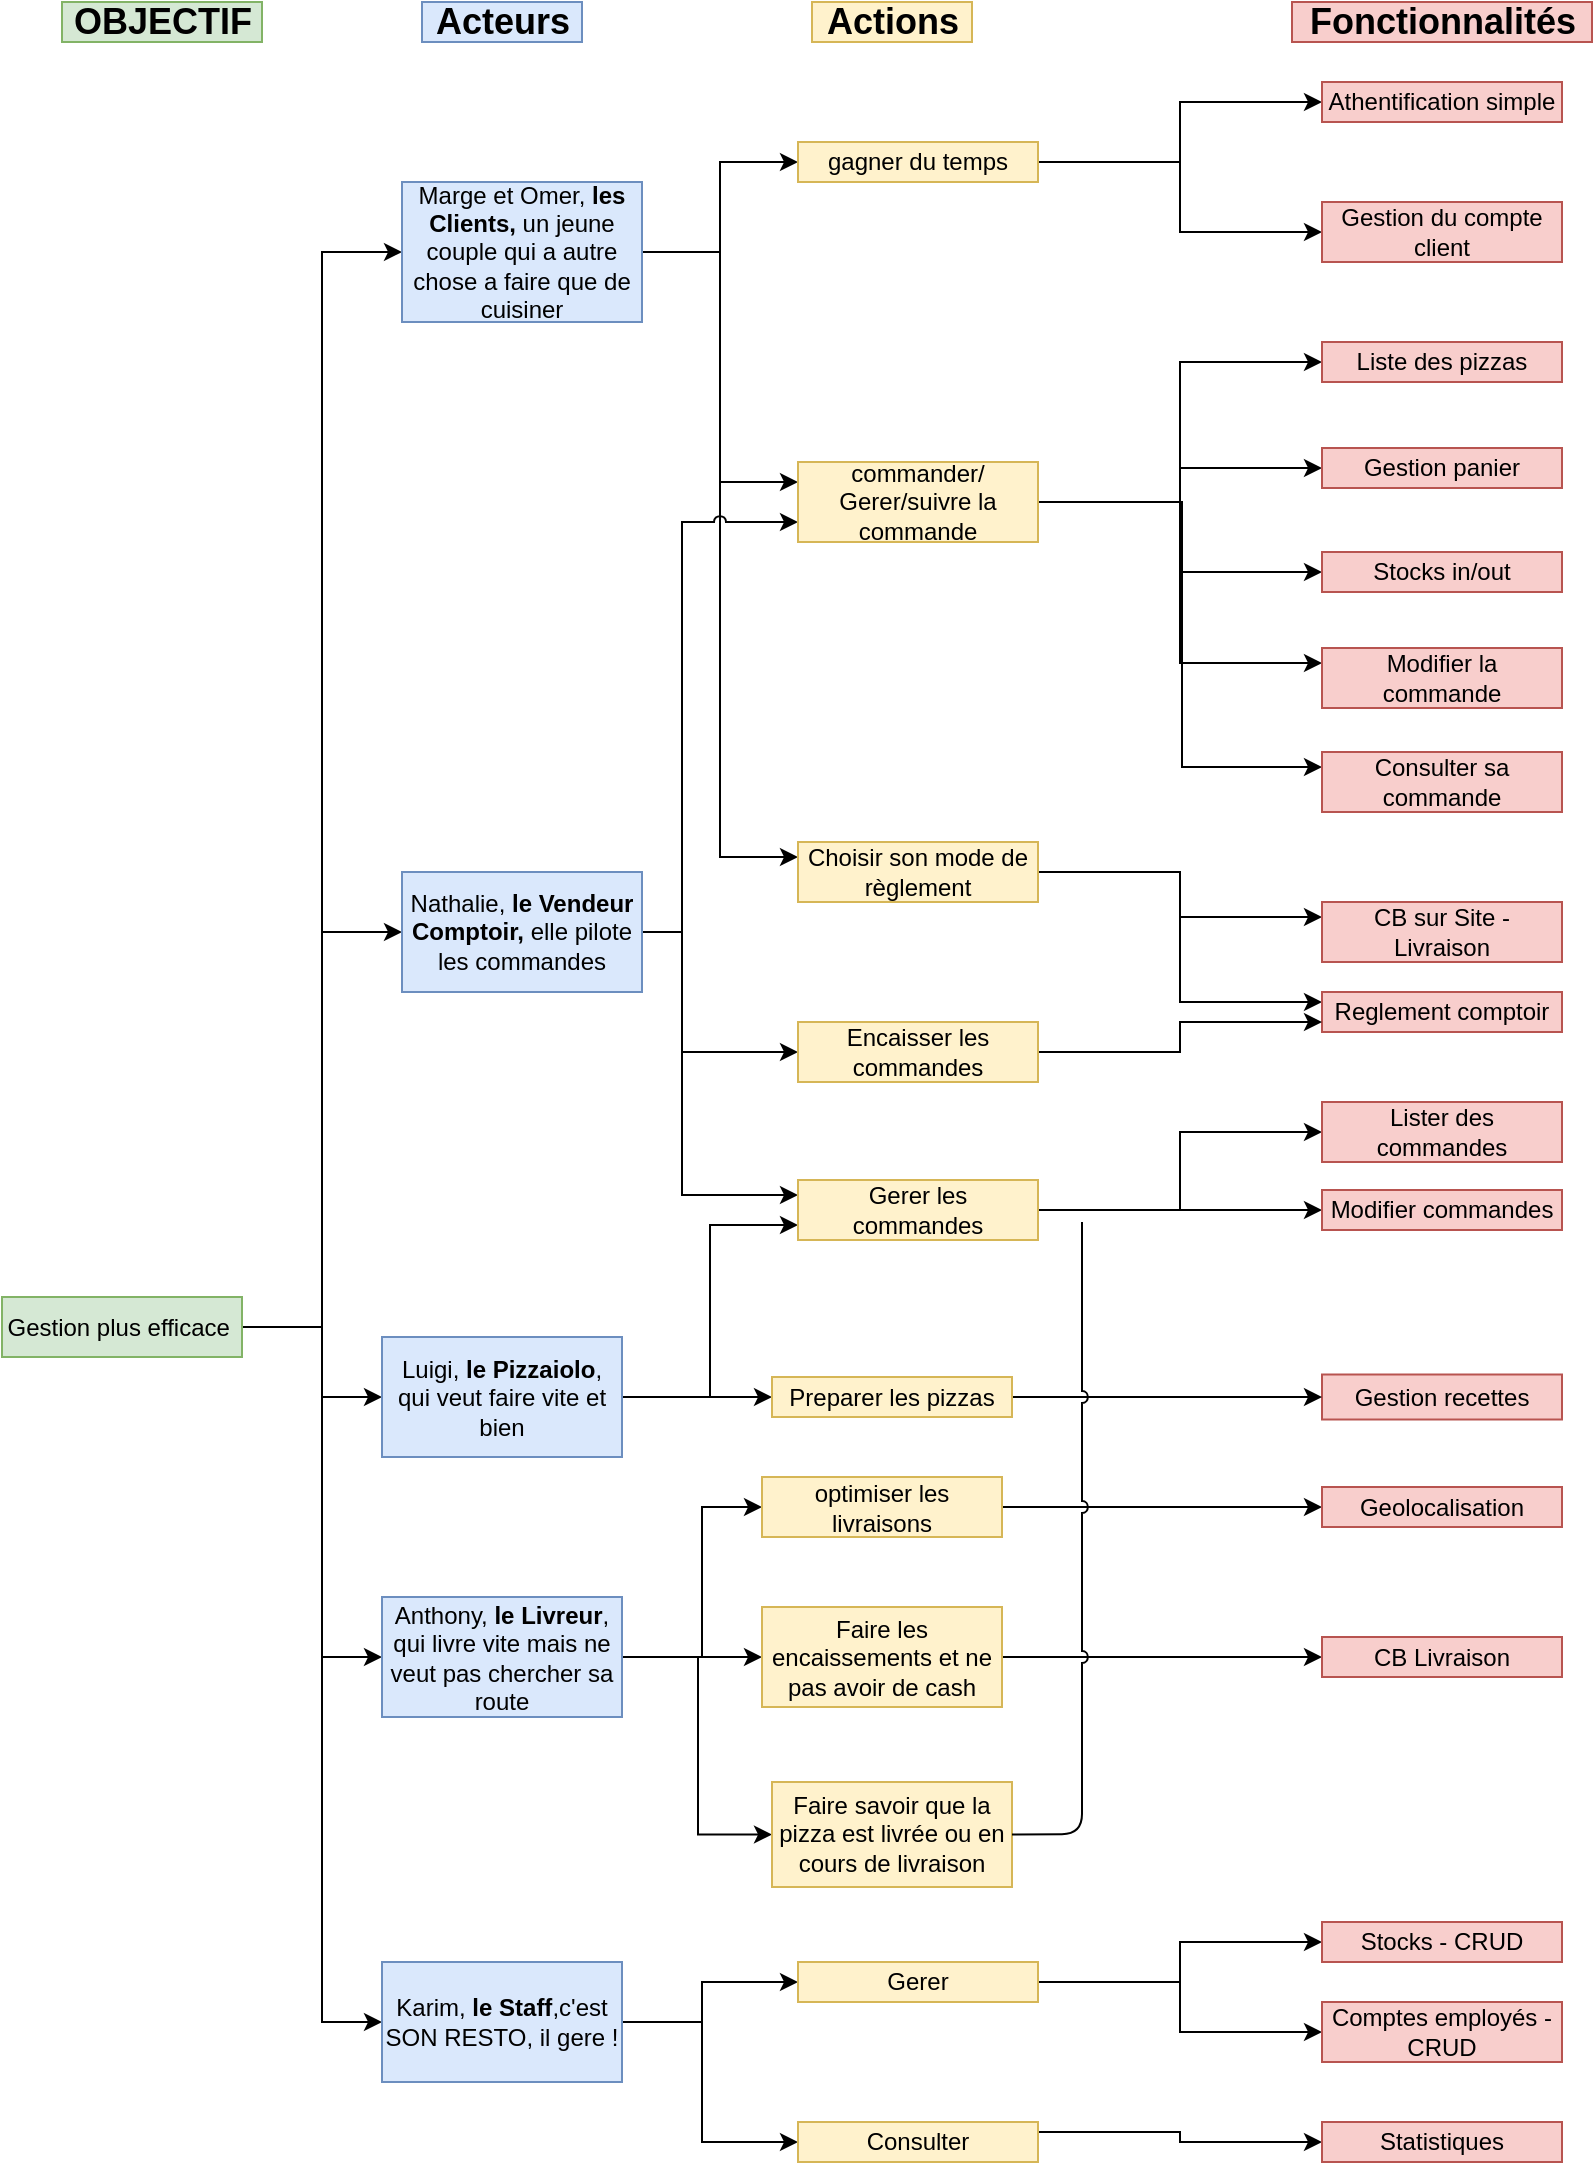 <mxfile version="12.6.5" type="device"><diagram id="FwiFQq1zADN3suIHtnZQ" name="Page-1"><mxGraphModel dx="782" dy="738" grid="1" gridSize="10" guides="1" tooltips="1" connect="1" arrows="1" fold="1" page="1" pageScale="1" pageWidth="827" pageHeight="1169" math="0" shadow="0"><root><mxCell id="0"/><mxCell id="1" parent="0"/><mxCell id="cywsmNQoRFUZsnHLEI58-31" style="edgeStyle=orthogonalEdgeStyle;rounded=0;orthogonalLoop=1;jettySize=auto;html=1;entryX=0;entryY=0.5;entryDx=0;entryDy=0;" parent="1" source="cywsmNQoRFUZsnHLEI58-1" target="cywsmNQoRFUZsnHLEI58-2" edge="1"><mxGeometry relative="1" as="geometry"/></mxCell><mxCell id="cywsmNQoRFUZsnHLEI58-57" style="edgeStyle=orthogonalEdgeStyle;rounded=0;jumpStyle=arc;orthogonalLoop=1;jettySize=auto;html=1;entryX=0;entryY=0.5;entryDx=0;entryDy=0;" parent="1" source="cywsmNQoRFUZsnHLEI58-1" target="cywsmNQoRFUZsnHLEI58-7" edge="1"><mxGeometry relative="1" as="geometry"><mxPoint x="200" y="530" as="targetPoint"/><Array as="points"><mxPoint x="170" y="682"/><mxPoint x="170" y="485"/></Array></mxGeometry></mxCell><mxCell id="cywsmNQoRFUZsnHLEI58-68" style="edgeStyle=orthogonalEdgeStyle;rounded=0;jumpStyle=arc;orthogonalLoop=1;jettySize=auto;html=1;entryX=0;entryY=0.5;entryDx=0;entryDy=0;" parent="1" source="cywsmNQoRFUZsnHLEI58-1" target="cywsmNQoRFUZsnHLEI58-6" edge="1"><mxGeometry relative="1" as="geometry"><Array as="points"><mxPoint x="170" y="682"/><mxPoint x="170" y="718"/></Array></mxGeometry></mxCell><mxCell id="cywsmNQoRFUZsnHLEI58-84" style="edgeStyle=orthogonalEdgeStyle;rounded=0;jumpStyle=arc;orthogonalLoop=1;jettySize=auto;html=1;entryX=0;entryY=0.5;entryDx=0;entryDy=0;" parent="1" source="cywsmNQoRFUZsnHLEI58-1" target="cywsmNQoRFUZsnHLEI58-8" edge="1"><mxGeometry relative="1" as="geometry"><Array as="points"><mxPoint x="170" y="682"/><mxPoint x="170" y="848"/></Array></mxGeometry></mxCell><mxCell id="cywsmNQoRFUZsnHLEI58-85" style="edgeStyle=orthogonalEdgeStyle;rounded=0;jumpStyle=arc;orthogonalLoop=1;jettySize=auto;html=1;entryX=0;entryY=0.5;entryDx=0;entryDy=0;" parent="1" source="cywsmNQoRFUZsnHLEI58-1" target="cywsmNQoRFUZsnHLEI58-9" edge="1"><mxGeometry relative="1" as="geometry"><Array as="points"><mxPoint x="170" y="682"/><mxPoint x="170" y="1030"/></Array></mxGeometry></mxCell><mxCell id="cywsmNQoRFUZsnHLEI58-1" value="Gestion plus efficace&amp;nbsp;" style="rounded=0;whiteSpace=wrap;html=1;fillColor=#d5e8d4;strokeColor=#82b366;" parent="1" vertex="1"><mxGeometry x="10" y="667.5" width="120" height="30" as="geometry"/></mxCell><mxCell id="cywsmNQoRFUZsnHLEI58-33" style="edgeStyle=orthogonalEdgeStyle;rounded=0;orthogonalLoop=1;jettySize=auto;html=1;entryX=0;entryY=0.5;entryDx=0;entryDy=0;" parent="1" source="cywsmNQoRFUZsnHLEI58-2" target="cywsmNQoRFUZsnHLEI58-3" edge="1"><mxGeometry relative="1" as="geometry"/></mxCell><mxCell id="cywsmNQoRFUZsnHLEI58-49" style="edgeStyle=orthogonalEdgeStyle;rounded=0;orthogonalLoop=1;jettySize=auto;html=1;entryX=0;entryY=0.25;entryDx=0;entryDy=0;" parent="1" source="cywsmNQoRFUZsnHLEI58-2" target="cywsmNQoRFUZsnHLEI58-12" edge="1"><mxGeometry relative="1" as="geometry"/></mxCell><mxCell id="cywsmNQoRFUZsnHLEI58-51" style="edgeStyle=orthogonalEdgeStyle;rounded=0;orthogonalLoop=1;jettySize=auto;html=1;entryX=0;entryY=0.25;entryDx=0;entryDy=0;" parent="1" source="cywsmNQoRFUZsnHLEI58-2" target="cywsmNQoRFUZsnHLEI58-32" edge="1"><mxGeometry relative="1" as="geometry"><mxPoint x="369" y="430" as="targetPoint"/></mxGeometry></mxCell><mxCell id="cywsmNQoRFUZsnHLEI58-2" value="Marge et Omer, &lt;b&gt;les Clients,&lt;/b&gt;&amp;nbsp;un jeune couple qui a autre chose a faire que de cuisiner" style="rounded=0;whiteSpace=wrap;html=1;fillColor=#dae8fc;strokeColor=#6c8ebf;" parent="1" vertex="1"><mxGeometry x="210" y="110" width="120" height="70" as="geometry"/></mxCell><mxCell id="cywsmNQoRFUZsnHLEI58-34" style="edgeStyle=orthogonalEdgeStyle;rounded=0;orthogonalLoop=1;jettySize=auto;html=1;entryX=0;entryY=0.5;entryDx=0;entryDy=0;" parent="1" source="cywsmNQoRFUZsnHLEI58-3" target="cywsmNQoRFUZsnHLEI58-4" edge="1"><mxGeometry relative="1" as="geometry"/></mxCell><mxCell id="cywsmNQoRFUZsnHLEI58-35" style="edgeStyle=orthogonalEdgeStyle;rounded=0;orthogonalLoop=1;jettySize=auto;html=1;entryX=0;entryY=0.5;entryDx=0;entryDy=0;" parent="1" source="cywsmNQoRFUZsnHLEI58-3" target="cywsmNQoRFUZsnHLEI58-5" edge="1"><mxGeometry relative="1" as="geometry"/></mxCell><mxCell id="cywsmNQoRFUZsnHLEI58-3" value="gagner du temps" style="rounded=0;whiteSpace=wrap;html=1;fillColor=#fff2cc;strokeColor=#d6b656;" parent="1" vertex="1"><mxGeometry x="408" y="90" width="120" height="20" as="geometry"/></mxCell><mxCell id="cywsmNQoRFUZsnHLEI58-4" value="Athentification simple" style="rounded=0;whiteSpace=wrap;html=1;fillColor=#f8cecc;strokeColor=#b85450;" parent="1" vertex="1"><mxGeometry x="670" y="60" width="120" height="20" as="geometry"/></mxCell><mxCell id="cywsmNQoRFUZsnHLEI58-5" value="Gestion du compte client" style="rounded=0;whiteSpace=wrap;html=1;fillColor=#f8cecc;strokeColor=#b85450;" parent="1" vertex="1"><mxGeometry x="670" y="120" width="120" height="30" as="geometry"/></mxCell><mxCell id="cywsmNQoRFUZsnHLEI58-66" style="edgeStyle=orthogonalEdgeStyle;rounded=0;jumpStyle=arc;orthogonalLoop=1;jettySize=auto;html=1;entryX=0;entryY=0.5;entryDx=0;entryDy=0;" parent="1" source="cywsmNQoRFUZsnHLEI58-6" target="cywsmNQoRFUZsnHLEI58-64" edge="1"><mxGeometry relative="1" as="geometry"/></mxCell><mxCell id="cywsmNQoRFUZsnHLEI58-107" style="edgeStyle=orthogonalEdgeStyle;rounded=0;jumpStyle=arc;orthogonalLoop=1;jettySize=auto;html=1;entryX=0;entryY=0.75;entryDx=0;entryDy=0;" parent="1" source="cywsmNQoRFUZsnHLEI58-6" target="cywsmNQoRFUZsnHLEI58-14" edge="1"><mxGeometry relative="1" as="geometry"/></mxCell><mxCell id="cywsmNQoRFUZsnHLEI58-6" value="Luigi, &lt;b&gt;le Pizzaiolo&lt;/b&gt;, qui veut faire vite et bien" style="rounded=0;whiteSpace=wrap;html=1;fillColor=#dae8fc;strokeColor=#6c8ebf;" parent="1" vertex="1"><mxGeometry x="200" y="687.5" width="120" height="60" as="geometry"/></mxCell><mxCell id="cywsmNQoRFUZsnHLEI58-56" style="edgeStyle=orthogonalEdgeStyle;rounded=0;orthogonalLoop=1;jettySize=auto;html=1;entryX=0;entryY=0.75;entryDx=0;entryDy=0;jumpStyle=arc;" parent="1" source="cywsmNQoRFUZsnHLEI58-7" target="cywsmNQoRFUZsnHLEI58-12" edge="1"><mxGeometry relative="1" as="geometry"><mxPoint x="375" y="310" as="targetPoint"/><Array as="points"><mxPoint x="350" y="485"/><mxPoint x="350" y="280"/></Array></mxGeometry></mxCell><mxCell id="cywsmNQoRFUZsnHLEI58-99" style="edgeStyle=orthogonalEdgeStyle;rounded=0;jumpStyle=arc;orthogonalLoop=1;jettySize=auto;html=1;entryX=0;entryY=0.5;entryDx=0;entryDy=0;exitX=1;exitY=0.5;exitDx=0;exitDy=0;" parent="1" source="cywsmNQoRFUZsnHLEI58-7" target="cywsmNQoRFUZsnHLEI58-54" edge="1"><mxGeometry relative="1" as="geometry"><mxPoint x="370" y="550" as="targetPoint"/><Array as="points"><mxPoint x="350" y="485"/><mxPoint x="350" y="545"/></Array></mxGeometry></mxCell><mxCell id="cywsmNQoRFUZsnHLEI58-106" style="edgeStyle=orthogonalEdgeStyle;rounded=0;jumpStyle=arc;orthogonalLoop=1;jettySize=auto;html=1;entryX=0;entryY=0.25;entryDx=0;entryDy=0;" parent="1" source="cywsmNQoRFUZsnHLEI58-7" target="cywsmNQoRFUZsnHLEI58-14" edge="1"><mxGeometry relative="1" as="geometry"><Array as="points"><mxPoint x="350" y="485"/><mxPoint x="350" y="616"/></Array></mxGeometry></mxCell><mxCell id="cywsmNQoRFUZsnHLEI58-7" value="Nathalie, &lt;b&gt;le Vendeur Comptoir,&amp;nbsp;&lt;/b&gt;elle pilote les commandes" style="rounded=0;whiteSpace=wrap;html=1;fillColor=#dae8fc;strokeColor=#6c8ebf;" parent="1" vertex="1"><mxGeometry x="210" y="455" width="120" height="60" as="geometry"/></mxCell><mxCell id="cywsmNQoRFUZsnHLEI58-75" style="edgeStyle=orthogonalEdgeStyle;rounded=0;jumpStyle=arc;orthogonalLoop=1;jettySize=auto;html=1;entryX=0;entryY=0.5;entryDx=0;entryDy=0;" parent="1" source="cywsmNQoRFUZsnHLEI58-8" target="cywsmNQoRFUZsnHLEI58-16" edge="1"><mxGeometry relative="1" as="geometry"><Array as="points"><mxPoint x="360" y="848"/><mxPoint x="360" y="772"/></Array></mxGeometry></mxCell><mxCell id="cywsmNQoRFUZsnHLEI58-77" style="edgeStyle=orthogonalEdgeStyle;rounded=0;jumpStyle=arc;orthogonalLoop=1;jettySize=auto;html=1;entryX=0;entryY=0.5;entryDx=0;entryDy=0;" parent="1" source="cywsmNQoRFUZsnHLEI58-8" target="cywsmNQoRFUZsnHLEI58-17" edge="1"><mxGeometry relative="1" as="geometry"/></mxCell><mxCell id="cywsmNQoRFUZsnHLEI58-113" style="edgeStyle=orthogonalEdgeStyle;rounded=0;jumpStyle=arc;orthogonalLoop=1;jettySize=auto;html=1;entryX=0;entryY=0.5;entryDx=0;entryDy=0;" parent="1" source="cywsmNQoRFUZsnHLEI58-8" target="cywsmNQoRFUZsnHLEI58-79" edge="1"><mxGeometry relative="1" as="geometry"><Array as="points"><mxPoint x="358" y="848"/><mxPoint x="358" y="936"/></Array></mxGeometry></mxCell><mxCell id="cywsmNQoRFUZsnHLEI58-8" value="Anthony,&lt;b&gt;&amp;nbsp;le Livreur&lt;/b&gt;, qui livre vite mais ne veut pas chercher sa route" style="rounded=0;whiteSpace=wrap;html=1;fillColor=#dae8fc;strokeColor=#6c8ebf;" parent="1" vertex="1"><mxGeometry x="200" y="817.5" width="120" height="60" as="geometry"/></mxCell><mxCell id="cywsmNQoRFUZsnHLEI58-86" style="edgeStyle=orthogonalEdgeStyle;rounded=0;jumpStyle=arc;orthogonalLoop=1;jettySize=auto;html=1;entryX=0;entryY=0.5;entryDx=0;entryDy=0;" parent="1" source="cywsmNQoRFUZsnHLEI58-9" target="cywsmNQoRFUZsnHLEI58-69" edge="1"><mxGeometry relative="1" as="geometry"><Array as="points"><mxPoint x="360" y="1030"/><mxPoint x="360" y="1010"/></Array></mxGeometry></mxCell><mxCell id="cywsmNQoRFUZsnHLEI58-87" style="edgeStyle=orthogonalEdgeStyle;rounded=0;jumpStyle=arc;orthogonalLoop=1;jettySize=auto;html=1;entryX=0;entryY=0.5;entryDx=0;entryDy=0;" parent="1" source="cywsmNQoRFUZsnHLEI58-9" target="cywsmNQoRFUZsnHLEI58-70" edge="1"><mxGeometry relative="1" as="geometry"><Array as="points"><mxPoint x="360" y="1030"/><mxPoint x="360" y="1090"/></Array></mxGeometry></mxCell><mxCell id="cywsmNQoRFUZsnHLEI58-9" value="Karim, &lt;b&gt;le Staff&lt;/b&gt;,c'est SON RESTO, il gere !" style="rounded=0;whiteSpace=wrap;html=1;fillColor=#dae8fc;strokeColor=#6c8ebf;" parent="1" vertex="1"><mxGeometry x="200" y="1000" width="120" height="60" as="geometry"/></mxCell><mxCell id="cywsmNQoRFUZsnHLEI58-36" style="edgeStyle=orthogonalEdgeStyle;rounded=0;orthogonalLoop=1;jettySize=auto;html=1;entryX=0;entryY=0.5;entryDx=0;entryDy=0;" parent="1" source="cywsmNQoRFUZsnHLEI58-12" target="cywsmNQoRFUZsnHLEI58-19" edge="1"><mxGeometry relative="1" as="geometry"/></mxCell><mxCell id="cywsmNQoRFUZsnHLEI58-39" style="edgeStyle=orthogonalEdgeStyle;rounded=0;orthogonalLoop=1;jettySize=auto;html=1;entryX=0;entryY=0.5;entryDx=0;entryDy=0;" parent="1" source="cywsmNQoRFUZsnHLEI58-12" target="cywsmNQoRFUZsnHLEI58-37" edge="1"><mxGeometry relative="1" as="geometry"/></mxCell><mxCell id="cywsmNQoRFUZsnHLEI58-40" style="edgeStyle=orthogonalEdgeStyle;rounded=0;orthogonalLoop=1;jettySize=auto;html=1;entryX=0;entryY=0.5;entryDx=0;entryDy=0;" parent="1" source="cywsmNQoRFUZsnHLEI58-12" target="cywsmNQoRFUZsnHLEI58-38" edge="1"><mxGeometry relative="1" as="geometry"/></mxCell><mxCell id="cywsmNQoRFUZsnHLEI58-42" style="edgeStyle=orthogonalEdgeStyle;rounded=0;orthogonalLoop=1;jettySize=auto;html=1;entryX=0;entryY=0.25;entryDx=0;entryDy=0;" parent="1" source="cywsmNQoRFUZsnHLEI58-12" target="cywsmNQoRFUZsnHLEI58-18" edge="1"><mxGeometry relative="1" as="geometry"><Array as="points"><mxPoint x="600" y="270"/><mxPoint x="600" y="402"/></Array></mxGeometry></mxCell><mxCell id="cywsmNQoRFUZsnHLEI58-81" style="edgeStyle=orthogonalEdgeStyle;rounded=0;jumpStyle=arc;orthogonalLoop=1;jettySize=auto;html=1;entryX=0;entryY=0.25;entryDx=0;entryDy=0;" parent="1" source="cywsmNQoRFUZsnHLEI58-12" target="cywsmNQoRFUZsnHLEI58-80" edge="1"><mxGeometry relative="1" as="geometry"/></mxCell><mxCell id="cywsmNQoRFUZsnHLEI58-12" value="commander/ &lt;br&gt;Gerer/suivre la commande" style="rounded=0;whiteSpace=wrap;html=1;fillColor=#fff2cc;strokeColor=#d6b656;" parent="1" vertex="1"><mxGeometry x="408" y="250" width="120" height="40" as="geometry"/></mxCell><mxCell id="cywsmNQoRFUZsnHLEI58-63" style="edgeStyle=orthogonalEdgeStyle;rounded=0;jumpStyle=arc;orthogonalLoop=1;jettySize=auto;html=1;entryX=0;entryY=0.5;entryDx=0;entryDy=0;" parent="1" source="cywsmNQoRFUZsnHLEI58-14" target="cywsmNQoRFUZsnHLEI58-23" edge="1"><mxGeometry relative="1" as="geometry"/></mxCell><mxCell id="cywsmNQoRFUZsnHLEI58-103" style="edgeStyle=orthogonalEdgeStyle;rounded=0;jumpStyle=arc;orthogonalLoop=1;jettySize=auto;html=1;entryX=0;entryY=0.5;entryDx=0;entryDy=0;" parent="1" source="cywsmNQoRFUZsnHLEI58-14" target="cywsmNQoRFUZsnHLEI58-20" edge="1"><mxGeometry relative="1" as="geometry"/></mxCell><mxCell id="cywsmNQoRFUZsnHLEI58-14" value="Gerer les commandes" style="rounded=0;whiteSpace=wrap;html=1;fillColor=#fff2cc;strokeColor=#d6b656;" parent="1" vertex="1"><mxGeometry x="408" y="609" width="120" height="30" as="geometry"/></mxCell><mxCell id="cywsmNQoRFUZsnHLEI58-76" style="edgeStyle=orthogonalEdgeStyle;rounded=0;jumpStyle=arc;orthogonalLoop=1;jettySize=auto;html=1;entryX=0;entryY=0.5;entryDx=0;entryDy=0;" parent="1" source="cywsmNQoRFUZsnHLEI58-16" target="cywsmNQoRFUZsnHLEI58-25" edge="1"><mxGeometry relative="1" as="geometry"/></mxCell><mxCell id="cywsmNQoRFUZsnHLEI58-16" value="optimiser les livraisons" style="rounded=0;whiteSpace=wrap;html=1;fillColor=#fff2cc;strokeColor=#d6b656;" parent="1" vertex="1"><mxGeometry x="390" y="757.5" width="120" height="30" as="geometry"/></mxCell><mxCell id="cywsmNQoRFUZsnHLEI58-78" style="edgeStyle=orthogonalEdgeStyle;rounded=0;jumpStyle=arc;orthogonalLoop=1;jettySize=auto;html=1;entryX=0;entryY=0.5;entryDx=0;entryDy=0;" parent="1" source="cywsmNQoRFUZsnHLEI58-17" target="cywsmNQoRFUZsnHLEI58-26" edge="1"><mxGeometry relative="1" as="geometry"/></mxCell><mxCell id="cywsmNQoRFUZsnHLEI58-17" value="Faire les encaissements et ne pas avoir de cash" style="rounded=0;whiteSpace=wrap;html=1;fillColor=#fff2cc;strokeColor=#d6b656;" parent="1" vertex="1"><mxGeometry x="390" y="822.5" width="120" height="50" as="geometry"/></mxCell><mxCell id="cywsmNQoRFUZsnHLEI58-18" value="Consulter sa commande" style="rounded=0;whiteSpace=wrap;html=1;fillColor=#f8cecc;strokeColor=#b85450;" parent="1" vertex="1"><mxGeometry x="670" y="395" width="120" height="30" as="geometry"/></mxCell><mxCell id="cywsmNQoRFUZsnHLEI58-19" value="Liste des pizzas" style="rounded=0;whiteSpace=wrap;html=1;fillColor=#f8cecc;strokeColor=#b85450;" parent="1" vertex="1"><mxGeometry x="670" y="190" width="120" height="20" as="geometry"/></mxCell><mxCell id="cywsmNQoRFUZsnHLEI58-20" value="Lister des commandes" style="rounded=0;whiteSpace=wrap;html=1;fillColor=#f8cecc;strokeColor=#b85450;" parent="1" vertex="1"><mxGeometry x="670" y="570" width="120" height="30" as="geometry"/></mxCell><mxCell id="cywsmNQoRFUZsnHLEI58-23" value="Modifier commandes" style="rounded=0;whiteSpace=wrap;html=1;fillColor=#f8cecc;strokeColor=#b85450;" parent="1" vertex="1"><mxGeometry x="670" y="614" width="120" height="20" as="geometry"/></mxCell><mxCell id="cywsmNQoRFUZsnHLEI58-24" value="Gestion recettes" style="rounded=0;whiteSpace=wrap;html=1;fillColor=#f8cecc;strokeColor=#b85450;" parent="1" vertex="1"><mxGeometry x="670" y="706.25" width="120" height="22.5" as="geometry"/></mxCell><mxCell id="cywsmNQoRFUZsnHLEI58-25" value="Geolocalisation" style="rounded=0;whiteSpace=wrap;html=1;fillColor=#f8cecc;strokeColor=#b85450;" parent="1" vertex="1"><mxGeometry x="670" y="762.5" width="120" height="20" as="geometry"/></mxCell><mxCell id="cywsmNQoRFUZsnHLEI58-26" value="CB Livraison" style="rounded=0;whiteSpace=wrap;html=1;fillColor=#f8cecc;strokeColor=#b85450;" parent="1" vertex="1"><mxGeometry x="670" y="837.5" width="120" height="20" as="geometry"/></mxCell><mxCell id="cywsmNQoRFUZsnHLEI58-97" style="edgeStyle=orthogonalEdgeStyle;rounded=0;jumpStyle=arc;orthogonalLoop=1;jettySize=auto;html=1;entryX=0;entryY=0.25;entryDx=0;entryDy=0;" parent="1" source="cywsmNQoRFUZsnHLEI58-32" target="cywsmNQoRFUZsnHLEI58-43" edge="1"><mxGeometry relative="1" as="geometry"/></mxCell><mxCell id="cywsmNQoRFUZsnHLEI58-98" style="edgeStyle=orthogonalEdgeStyle;rounded=0;jumpStyle=arc;orthogonalLoop=1;jettySize=auto;html=1;entryX=0;entryY=0.25;entryDx=0;entryDy=0;" parent="1" source="cywsmNQoRFUZsnHLEI58-32" target="cywsmNQoRFUZsnHLEI58-46" edge="1"><mxGeometry relative="1" as="geometry"><mxPoint x="630" y="480" as="targetPoint"/></mxGeometry></mxCell><mxCell id="cywsmNQoRFUZsnHLEI58-32" value="Choisir son mode de règlement" style="rounded=0;whiteSpace=wrap;html=1;fillColor=#fff2cc;strokeColor=#d6b656;" parent="1" vertex="1"><mxGeometry x="408" y="440" width="120" height="30" as="geometry"/></mxCell><mxCell id="cywsmNQoRFUZsnHLEI58-37" value="Gestion panier" style="rounded=0;whiteSpace=wrap;html=1;fillColor=#f8cecc;strokeColor=#b85450;" parent="1" vertex="1"><mxGeometry x="670" y="243" width="120" height="20" as="geometry"/></mxCell><mxCell id="cywsmNQoRFUZsnHLEI58-38" value="Stocks in/out" style="rounded=0;whiteSpace=wrap;html=1;fillColor=#f8cecc;strokeColor=#b85450;" parent="1" vertex="1"><mxGeometry x="670" y="295" width="120" height="20" as="geometry"/></mxCell><mxCell id="cywsmNQoRFUZsnHLEI58-43" value="CB sur Site - Livraison" style="rounded=0;whiteSpace=wrap;html=1;fillColor=#f8cecc;strokeColor=#b85450;" parent="1" vertex="1"><mxGeometry x="670" y="470" width="120" height="30" as="geometry"/></mxCell><mxCell id="cywsmNQoRFUZsnHLEI58-46" value="Reglement comptoir" style="rounded=0;whiteSpace=wrap;html=1;fillColor=#f8cecc;strokeColor=#b85450;" parent="1" vertex="1"><mxGeometry x="670" y="515" width="120" height="20" as="geometry"/></mxCell><mxCell id="cywsmNQoRFUZsnHLEI58-101" style="edgeStyle=orthogonalEdgeStyle;rounded=0;jumpStyle=arc;orthogonalLoop=1;jettySize=auto;html=1;entryX=0;entryY=0.75;entryDx=0;entryDy=0;" parent="1" source="cywsmNQoRFUZsnHLEI58-54" target="cywsmNQoRFUZsnHLEI58-46" edge="1"><mxGeometry relative="1" as="geometry"/></mxCell><mxCell id="cywsmNQoRFUZsnHLEI58-54" value="Encaisser les commandes" style="rounded=0;whiteSpace=wrap;html=1;fillColor=#fff2cc;strokeColor=#d6b656;" parent="1" vertex="1"><mxGeometry x="408" y="530" width="120" height="30" as="geometry"/></mxCell><mxCell id="cywsmNQoRFUZsnHLEI58-67" style="edgeStyle=orthogonalEdgeStyle;rounded=0;jumpStyle=arc;orthogonalLoop=1;jettySize=auto;html=1;entryX=0;entryY=0.5;entryDx=0;entryDy=0;" parent="1" source="cywsmNQoRFUZsnHLEI58-64" target="cywsmNQoRFUZsnHLEI58-24" edge="1"><mxGeometry relative="1" as="geometry"/></mxCell><mxCell id="cywsmNQoRFUZsnHLEI58-64" value="Preparer les pizzas" style="rounded=0;whiteSpace=wrap;html=1;fillColor=#fff2cc;strokeColor=#d6b656;" parent="1" vertex="1"><mxGeometry x="395" y="707.5" width="120" height="20" as="geometry"/></mxCell><mxCell id="cywsmNQoRFUZsnHLEI58-114" style="edgeStyle=orthogonalEdgeStyle;rounded=0;jumpStyle=arc;orthogonalLoop=1;jettySize=auto;html=1;entryX=0;entryY=0.5;entryDx=0;entryDy=0;" parent="1" source="cywsmNQoRFUZsnHLEI58-69" target="cywsmNQoRFUZsnHLEI58-71" edge="1"><mxGeometry relative="1" as="geometry"/></mxCell><mxCell id="cywsmNQoRFUZsnHLEI58-115" style="edgeStyle=orthogonalEdgeStyle;rounded=0;jumpStyle=arc;orthogonalLoop=1;jettySize=auto;html=1;entryX=0;entryY=0.5;entryDx=0;entryDy=0;" parent="1" source="cywsmNQoRFUZsnHLEI58-69" target="cywsmNQoRFUZsnHLEI58-72" edge="1"><mxGeometry relative="1" as="geometry"/></mxCell><mxCell id="cywsmNQoRFUZsnHLEI58-69" value="Gerer" style="rounded=0;whiteSpace=wrap;html=1;fillColor=#fff2cc;strokeColor=#d6b656;" parent="1" vertex="1"><mxGeometry x="408" y="1000" width="120" height="20" as="geometry"/></mxCell><mxCell id="cywsmNQoRFUZsnHLEI58-116" style="edgeStyle=orthogonalEdgeStyle;rounded=0;jumpStyle=arc;orthogonalLoop=1;jettySize=auto;html=1;exitX=1;exitY=0.25;exitDx=0;exitDy=0;entryX=0;entryY=0.5;entryDx=0;entryDy=0;" parent="1" source="cywsmNQoRFUZsnHLEI58-70" target="cywsmNQoRFUZsnHLEI58-74" edge="1"><mxGeometry relative="1" as="geometry"/></mxCell><mxCell id="cywsmNQoRFUZsnHLEI58-70" value="Consulter" style="rounded=0;whiteSpace=wrap;html=1;fillColor=#fff2cc;strokeColor=#d6b656;" parent="1" vertex="1"><mxGeometry x="408" y="1080" width="120" height="20" as="geometry"/></mxCell><mxCell id="cywsmNQoRFUZsnHLEI58-71" value="Stocks - CRUD" style="rounded=0;whiteSpace=wrap;html=1;fillColor=#f8cecc;strokeColor=#b85450;" parent="1" vertex="1"><mxGeometry x="670" y="980" width="120" height="20" as="geometry"/></mxCell><mxCell id="cywsmNQoRFUZsnHLEI58-72" value="Comptes employés - CRUD" style="rounded=0;whiteSpace=wrap;html=1;fillColor=#f8cecc;strokeColor=#b85450;" parent="1" vertex="1"><mxGeometry x="670" y="1020" width="120" height="30" as="geometry"/></mxCell><mxCell id="cywsmNQoRFUZsnHLEI58-74" value="Statistiques" style="rounded=0;whiteSpace=wrap;html=1;fillColor=#f8cecc;strokeColor=#b85450;" parent="1" vertex="1"><mxGeometry x="670" y="1080" width="120" height="20" as="geometry"/></mxCell><mxCell id="cywsmNQoRFUZsnHLEI58-79" value="Faire savoir que la pizza est livrée ou en cours de livraison" style="rounded=0;whiteSpace=wrap;html=1;fillColor=#fff2cc;strokeColor=#d6b656;" parent="1" vertex="1"><mxGeometry x="395" y="910" width="120" height="52.5" as="geometry"/></mxCell><mxCell id="cywsmNQoRFUZsnHLEI58-80" value="Modifier la commande" style="rounded=0;whiteSpace=wrap;html=1;fillColor=#f8cecc;strokeColor=#b85450;" parent="1" vertex="1"><mxGeometry x="670" y="343" width="120" height="30" as="geometry"/></mxCell><mxCell id="cywsmNQoRFUZsnHLEI58-90" value="&lt;b&gt;&lt;font style=&quot;font-size: 18px&quot;&gt;OBJECTIF&lt;/font&gt;&lt;/b&gt;" style="text;html=1;align=center;verticalAlign=middle;resizable=0;points=[];autosize=1;fillColor=#d5e8d4;strokeColor=#82b366;" parent="1" vertex="1"><mxGeometry x="40" y="20" width="100" height="20" as="geometry"/></mxCell><mxCell id="cywsmNQoRFUZsnHLEI58-91" value="&lt;font style=&quot;font-size: 18px&quot;&gt;&lt;b&gt;Acteurs&lt;/b&gt;&lt;/font&gt;" style="text;html=1;align=center;verticalAlign=middle;resizable=0;points=[];autosize=1;fillColor=#dae8fc;strokeColor=#6c8ebf;" parent="1" vertex="1"><mxGeometry x="220" y="20" width="80" height="20" as="geometry"/></mxCell><mxCell id="cywsmNQoRFUZsnHLEI58-92" value="&lt;font style=&quot;font-size: 18px&quot;&gt;&lt;b&gt;Actions&lt;/b&gt;&lt;/font&gt;" style="text;html=1;align=center;verticalAlign=middle;resizable=0;points=[];autosize=1;fillColor=#fff2cc;strokeColor=#d6b656;" parent="1" vertex="1"><mxGeometry x="415" y="20" width="80" height="20" as="geometry"/></mxCell><mxCell id="cywsmNQoRFUZsnHLEI58-93" value="&lt;font style=&quot;font-size: 18px&quot;&gt;&lt;b&gt;Fonctionnalités&lt;/b&gt;&lt;/font&gt;" style="text;html=1;align=center;verticalAlign=middle;resizable=0;points=[];autosize=1;fillColor=#f8cecc;strokeColor=#b85450;" parent="1" vertex="1"><mxGeometry x="655" y="20" width="150" height="20" as="geometry"/></mxCell><mxCell id="cywsmNQoRFUZsnHLEI58-118" value="" style="endArrow=none;html=1;exitX=1;exitY=0.5;exitDx=0;exitDy=0;jumpStyle=arc;" parent="1" edge="1"><mxGeometry width="50" height="50" relative="1" as="geometry"><mxPoint x="515" y="936.25" as="sourcePoint"/><mxPoint x="550" y="630" as="targetPoint"/><Array as="points"><mxPoint x="550" y="936"/></Array></mxGeometry></mxCell></root></mxGraphModel></diagram></mxfile>